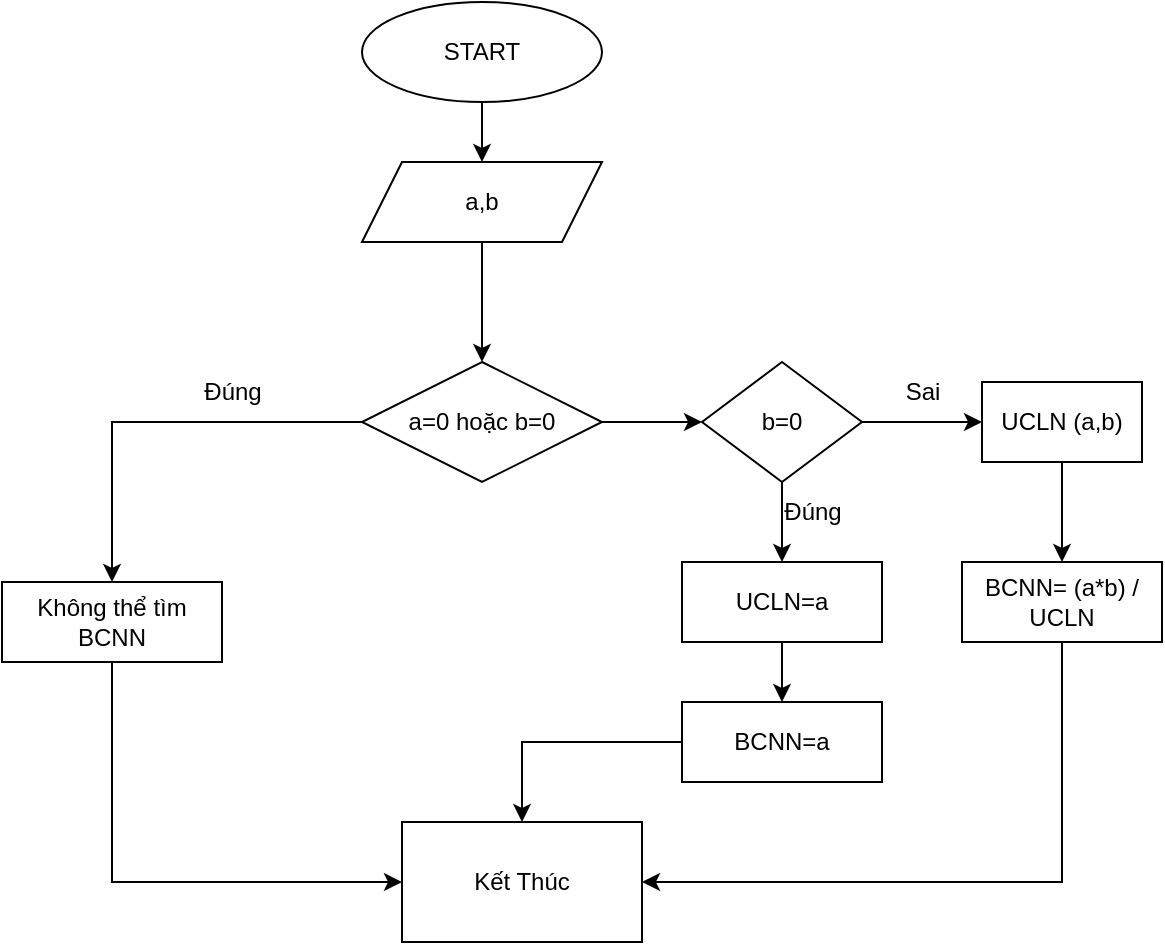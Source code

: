 <mxfile version="22.0.3" type="device">
  <diagram name="Page-1" id="W__htE5eKf2Rmj8Rvah2">
    <mxGraphModel dx="1036" dy="606" grid="1" gridSize="10" guides="1" tooltips="1" connect="1" arrows="1" fold="1" page="1" pageScale="1" pageWidth="850" pageHeight="1100" math="0" shadow="0">
      <root>
        <mxCell id="0" />
        <mxCell id="1" parent="0" />
        <mxCell id="TgVUmYHg9kqFG6j3yDWw-1" value="START" style="ellipse;whiteSpace=wrap;html=1;" vertex="1" parent="1">
          <mxGeometry x="340" y="80" width="120" height="50" as="geometry" />
        </mxCell>
        <mxCell id="TgVUmYHg9kqFG6j3yDWw-2" value="" style="endArrow=classic;html=1;rounded=0;exitX=0.5;exitY=1;exitDx=0;exitDy=0;" edge="1" parent="1" source="TgVUmYHg9kqFG6j3yDWw-1" target="TgVUmYHg9kqFG6j3yDWw-3">
          <mxGeometry width="50" height="50" relative="1" as="geometry">
            <mxPoint x="400" y="340" as="sourcePoint" />
            <mxPoint x="400" y="170" as="targetPoint" />
          </mxGeometry>
        </mxCell>
        <mxCell id="TgVUmYHg9kqFG6j3yDWw-3" value="a,b" style="shape=parallelogram;perimeter=parallelogramPerimeter;whiteSpace=wrap;html=1;fixedSize=1;" vertex="1" parent="1">
          <mxGeometry x="340" y="160" width="120" height="40" as="geometry" />
        </mxCell>
        <mxCell id="TgVUmYHg9kqFG6j3yDWw-9" style="edgeStyle=orthogonalEdgeStyle;rounded=0;orthogonalLoop=1;jettySize=auto;html=1;exitX=0;exitY=0.5;exitDx=0;exitDy=0;entryX=0.5;entryY=0;entryDx=0;entryDy=0;" edge="1" parent="1" source="TgVUmYHg9kqFG6j3yDWw-4" target="TgVUmYHg9kqFG6j3yDWw-6">
          <mxGeometry relative="1" as="geometry">
            <mxPoint x="400" y="340" as="targetPoint" />
          </mxGeometry>
        </mxCell>
        <mxCell id="TgVUmYHg9kqFG6j3yDWw-4" value="a=0 hoặc b=0" style="rhombus;whiteSpace=wrap;html=1;" vertex="1" parent="1">
          <mxGeometry x="340" y="260" width="120" height="60" as="geometry" />
        </mxCell>
        <mxCell id="TgVUmYHg9kqFG6j3yDWw-5" value="" style="endArrow=classic;html=1;rounded=0;exitX=0.5;exitY=1;exitDx=0;exitDy=0;" edge="1" parent="1" source="TgVUmYHg9kqFG6j3yDWw-3" target="TgVUmYHg9kqFG6j3yDWw-4">
          <mxGeometry width="50" height="50" relative="1" as="geometry">
            <mxPoint x="380" y="320" as="sourcePoint" />
            <mxPoint x="430" y="270" as="targetPoint" />
          </mxGeometry>
        </mxCell>
        <mxCell id="TgVUmYHg9kqFG6j3yDWw-6" value="Không thể tìm BCNN" style="rounded=0;whiteSpace=wrap;html=1;" vertex="1" parent="1">
          <mxGeometry x="160" y="370" width="110" height="40" as="geometry" />
        </mxCell>
        <mxCell id="TgVUmYHg9kqFG6j3yDWw-10" value="Kết Thúc" style="rounded=0;whiteSpace=wrap;html=1;" vertex="1" parent="1">
          <mxGeometry x="360" y="490" width="120" height="60" as="geometry" />
        </mxCell>
        <mxCell id="TgVUmYHg9kqFG6j3yDWw-13" value="Đúng&lt;br&gt;" style="text;html=1;align=center;verticalAlign=middle;resizable=0;points=[];autosize=1;strokeColor=none;fillColor=none;" vertex="1" parent="1">
          <mxGeometry x="250" y="260" width="50" height="30" as="geometry" />
        </mxCell>
        <mxCell id="TgVUmYHg9kqFG6j3yDWw-28" style="edgeStyle=orthogonalEdgeStyle;rounded=0;orthogonalLoop=1;jettySize=auto;html=1;exitX=1;exitY=0.5;exitDx=0;exitDy=0;entryX=0;entryY=0.5;entryDx=0;entryDy=0;" edge="1" parent="1" source="TgVUmYHg9kqFG6j3yDWw-15" target="TgVUmYHg9kqFG6j3yDWw-27">
          <mxGeometry relative="1" as="geometry" />
        </mxCell>
        <mxCell id="TgVUmYHg9kqFG6j3yDWw-15" value="b=0" style="rhombus;whiteSpace=wrap;html=1;" vertex="1" parent="1">
          <mxGeometry x="510" y="260" width="80" height="60" as="geometry" />
        </mxCell>
        <mxCell id="TgVUmYHg9kqFG6j3yDWw-16" value="" style="endArrow=classic;html=1;rounded=0;exitX=1;exitY=0.5;exitDx=0;exitDy=0;" edge="1" parent="1" source="TgVUmYHg9kqFG6j3yDWw-4">
          <mxGeometry width="50" height="50" relative="1" as="geometry">
            <mxPoint x="400" y="340" as="sourcePoint" />
            <mxPoint x="510" y="290" as="targetPoint" />
          </mxGeometry>
        </mxCell>
        <mxCell id="TgVUmYHg9kqFG6j3yDWw-17" value="" style="endArrow=classic;html=1;rounded=0;exitX=0.5;exitY=1;exitDx=0;exitDy=0;" edge="1" parent="1" source="TgVUmYHg9kqFG6j3yDWw-15" target="TgVUmYHg9kqFG6j3yDWw-18">
          <mxGeometry width="50" height="50" relative="1" as="geometry">
            <mxPoint x="400" y="340" as="sourcePoint" />
            <mxPoint x="620" y="290" as="targetPoint" />
          </mxGeometry>
        </mxCell>
        <mxCell id="TgVUmYHg9kqFG6j3yDWw-18" value="UCLN=a" style="rounded=0;whiteSpace=wrap;html=1;" vertex="1" parent="1">
          <mxGeometry x="500" y="360" width="100" height="40" as="geometry" />
        </mxCell>
        <mxCell id="TgVUmYHg9kqFG6j3yDWw-19" value="BCNN=a" style="rounded=0;whiteSpace=wrap;html=1;" vertex="1" parent="1">
          <mxGeometry x="500" y="430" width="100" height="40" as="geometry" />
        </mxCell>
        <mxCell id="TgVUmYHg9kqFG6j3yDWw-22" value="" style="endArrow=classic;html=1;rounded=0;exitX=0;exitY=0.5;exitDx=0;exitDy=0;entryX=0.5;entryY=0;entryDx=0;entryDy=0;" edge="1" parent="1" source="TgVUmYHg9kqFG6j3yDWw-19" target="TgVUmYHg9kqFG6j3yDWw-10">
          <mxGeometry width="50" height="50" relative="1" as="geometry">
            <mxPoint x="610" y="480" as="sourcePoint" />
            <mxPoint x="490" y="520" as="targetPoint" />
            <Array as="points">
              <mxPoint x="420" y="450" />
            </Array>
          </mxGeometry>
        </mxCell>
        <mxCell id="TgVUmYHg9kqFG6j3yDWw-23" value="" style="endArrow=classic;html=1;rounded=0;entryX=0;entryY=0.5;entryDx=0;entryDy=0;exitX=0.5;exitY=1;exitDx=0;exitDy=0;" edge="1" parent="1" source="TgVUmYHg9kqFG6j3yDWw-6" target="TgVUmYHg9kqFG6j3yDWw-10">
          <mxGeometry width="50" height="50" relative="1" as="geometry">
            <mxPoint x="200" y="470" as="sourcePoint" />
            <mxPoint x="250" y="420" as="targetPoint" />
            <Array as="points">
              <mxPoint x="215" y="520" />
            </Array>
          </mxGeometry>
        </mxCell>
        <mxCell id="TgVUmYHg9kqFG6j3yDWw-24" value="" style="endArrow=classic;html=1;rounded=0;entryX=0.5;entryY=0;entryDx=0;entryDy=0;exitX=0.5;exitY=1;exitDx=0;exitDy=0;" edge="1" parent="1" source="TgVUmYHg9kqFG6j3yDWw-18" target="TgVUmYHg9kqFG6j3yDWw-19">
          <mxGeometry width="50" height="50" relative="1" as="geometry">
            <mxPoint x="640" y="410" as="sourcePoint" />
            <mxPoint x="690" y="360" as="targetPoint" />
          </mxGeometry>
        </mxCell>
        <mxCell id="TgVUmYHg9kqFG6j3yDWw-26" value="Đúng" style="text;html=1;align=center;verticalAlign=middle;resizable=0;points=[];autosize=1;strokeColor=none;fillColor=none;" vertex="1" parent="1">
          <mxGeometry x="540" y="320" width="50" height="30" as="geometry" />
        </mxCell>
        <mxCell id="TgVUmYHg9kqFG6j3yDWw-31" style="edgeStyle=orthogonalEdgeStyle;rounded=0;orthogonalLoop=1;jettySize=auto;html=1;exitX=0.5;exitY=1;exitDx=0;exitDy=0;entryX=0.5;entryY=0;entryDx=0;entryDy=0;" edge="1" parent="1" source="TgVUmYHg9kqFG6j3yDWw-27" target="TgVUmYHg9kqFG6j3yDWw-30">
          <mxGeometry relative="1" as="geometry" />
        </mxCell>
        <mxCell id="TgVUmYHg9kqFG6j3yDWw-27" value="UCLN (a,b)" style="rounded=0;whiteSpace=wrap;html=1;" vertex="1" parent="1">
          <mxGeometry x="650" y="270" width="80" height="40" as="geometry" />
        </mxCell>
        <mxCell id="TgVUmYHg9kqFG6j3yDWw-29" value="Sai" style="text;html=1;align=center;verticalAlign=middle;resizable=0;points=[];autosize=1;strokeColor=none;fillColor=none;" vertex="1" parent="1">
          <mxGeometry x="600" y="260" width="40" height="30" as="geometry" />
        </mxCell>
        <mxCell id="TgVUmYHg9kqFG6j3yDWw-30" value="BCNN= (a*b) / UCLN" style="rounded=0;whiteSpace=wrap;html=1;" vertex="1" parent="1">
          <mxGeometry x="640" y="360" width="100" height="40" as="geometry" />
        </mxCell>
        <mxCell id="TgVUmYHg9kqFG6j3yDWw-33" value="" style="endArrow=classic;html=1;rounded=0;exitX=0.5;exitY=1;exitDx=0;exitDy=0;entryX=1;entryY=0.5;entryDx=0;entryDy=0;" edge="1" parent="1" source="TgVUmYHg9kqFG6j3yDWw-30" target="TgVUmYHg9kqFG6j3yDWw-10">
          <mxGeometry width="50" height="50" relative="1" as="geometry">
            <mxPoint x="680" y="510" as="sourcePoint" />
            <mxPoint x="500" y="530" as="targetPoint" />
            <Array as="points">
              <mxPoint x="690" y="520" />
            </Array>
          </mxGeometry>
        </mxCell>
      </root>
    </mxGraphModel>
  </diagram>
</mxfile>
